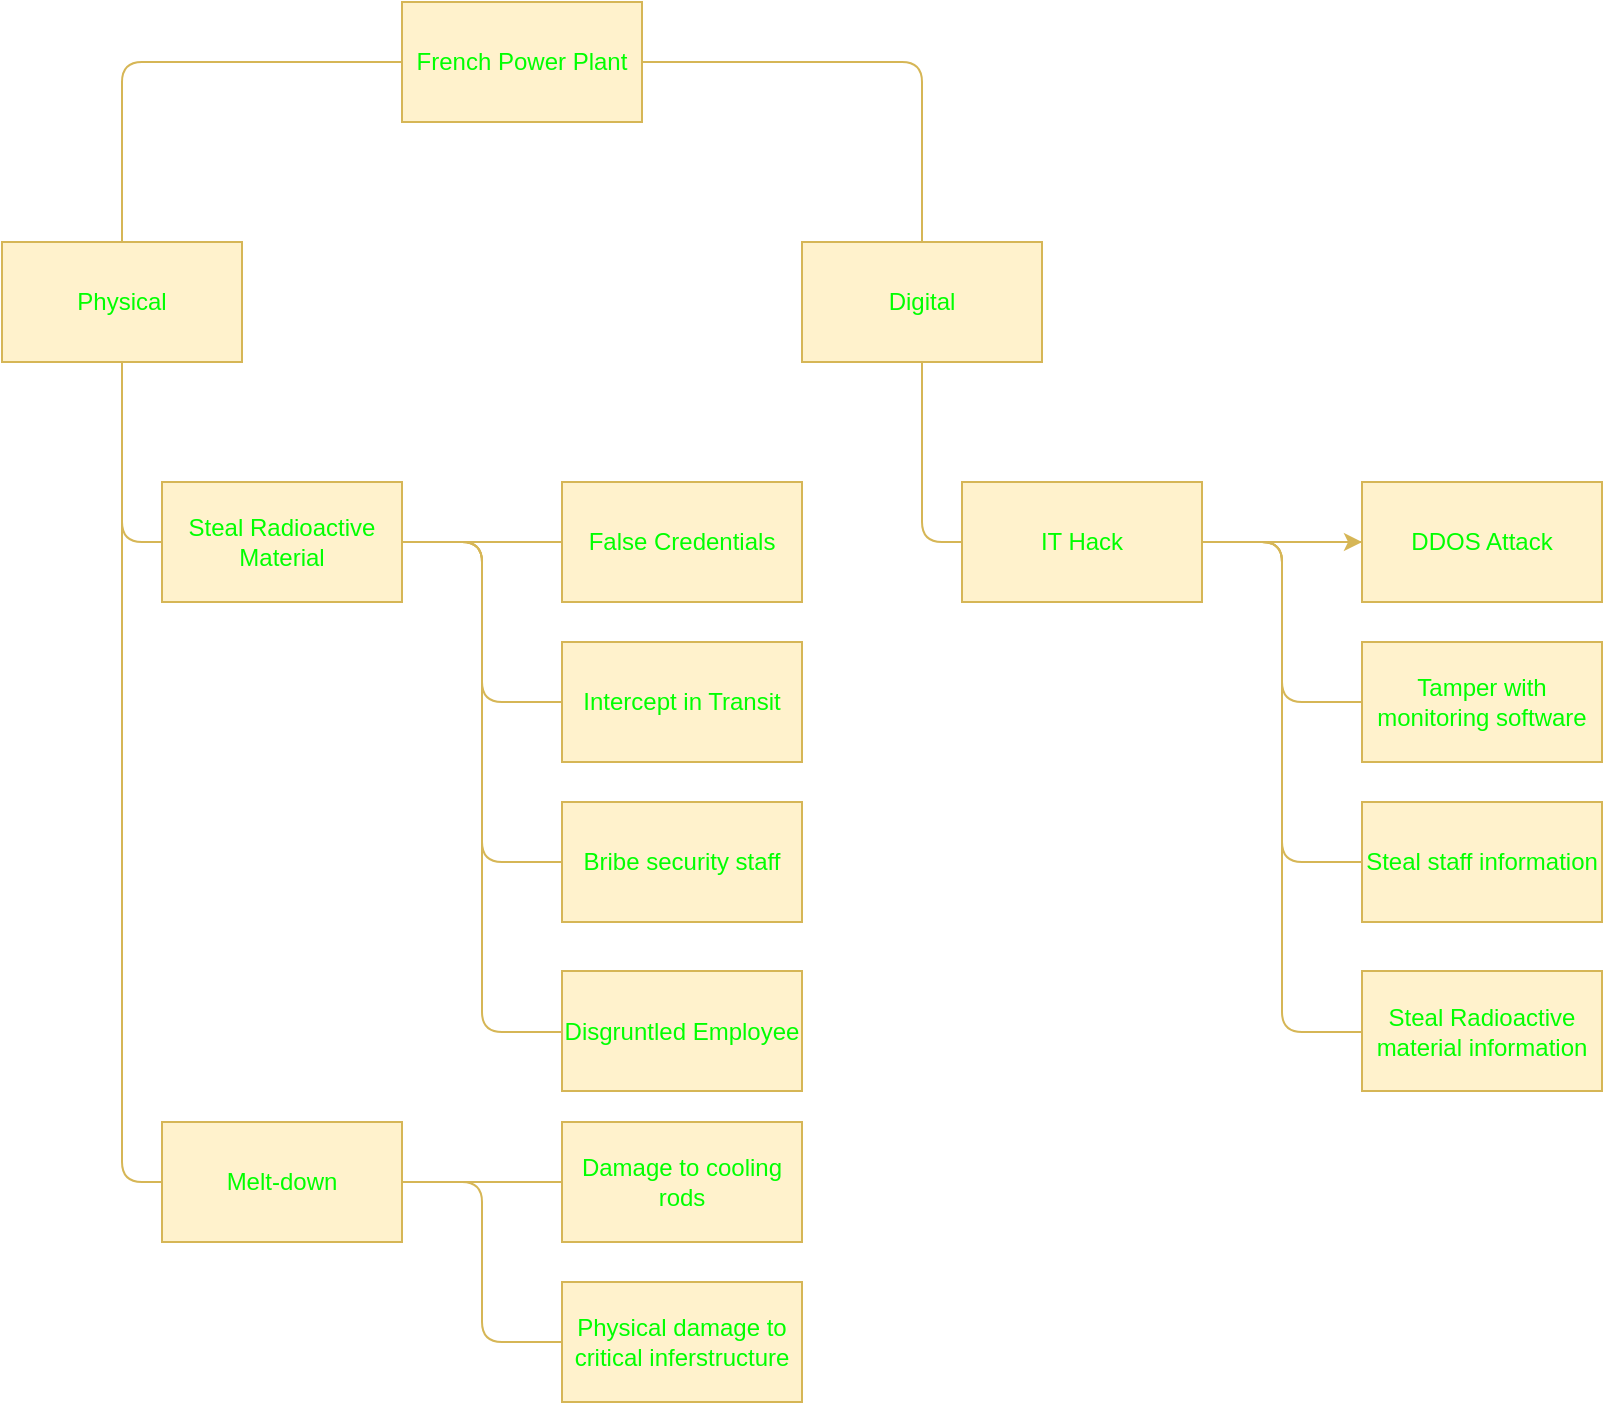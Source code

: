<mxfile version="24.7.10">
  <diagram name="Page-1" id="K3Sokg0LMrF3r1ldrdL8">
    <mxGraphModel dx="1434" dy="772" grid="1" gridSize="10" guides="1" tooltips="1" connect="1" arrows="1" fold="1" page="1" pageScale="1" pageWidth="827" pageHeight="1169" math="0" shadow="0">
      <root>
        <mxCell id="0" />
        <mxCell id="1" parent="0" />
        <mxCell id="11R6kJDu9oam1e1UtQUR-36" value="" style="edgeStyle=orthogonalEdgeStyle;rounded=1;orthogonalLoop=1;jettySize=auto;html=1;endArrow=none;endFill=0;curved=0;strokeColor=#d6b656;fontColor=#00FF00;fillColor=#fff2cc;" parent="1" source="11R6kJDu9oam1e1UtQUR-34" target="11R6kJDu9oam1e1UtQUR-35" edge="1">
          <mxGeometry relative="1" as="geometry" />
        </mxCell>
        <mxCell id="11R6kJDu9oam1e1UtQUR-38" value="" style="edgeStyle=orthogonalEdgeStyle;rounded=1;orthogonalLoop=1;jettySize=auto;html=1;endArrow=none;endFill=0;curved=0;strokeColor=#d6b656;fontColor=#00FF00;fillColor=#fff2cc;" parent="1" source="11R6kJDu9oam1e1UtQUR-34" target="11R6kJDu9oam1e1UtQUR-37" edge="1">
          <mxGeometry relative="1" as="geometry" />
        </mxCell>
        <mxCell id="11R6kJDu9oam1e1UtQUR-34" value="French Power Plant" style="rounded=0;whiteSpace=wrap;html=1;fillColor=#fff2cc;strokeColor=#d6b656;fontColor=#00FF00;" parent="1" vertex="1">
          <mxGeometry x="320" y="40" width="120" height="60" as="geometry" />
        </mxCell>
        <mxCell id="11R6kJDu9oam1e1UtQUR-42" value="" style="edgeStyle=orthogonalEdgeStyle;rounded=1;orthogonalLoop=1;jettySize=auto;html=1;exitX=0.5;exitY=1;exitDx=0;exitDy=0;entryX=0;entryY=0.5;entryDx=0;entryDy=0;endArrow=none;endFill=0;curved=0;strokeColor=#d6b656;fontColor=#00FF00;fillColor=#fff2cc;" parent="1" source="11R6kJDu9oam1e1UtQUR-35" target="11R6kJDu9oam1e1UtQUR-41" edge="1">
          <mxGeometry relative="1" as="geometry" />
        </mxCell>
        <mxCell id="11R6kJDu9oam1e1UtQUR-53" value="" style="edgeStyle=orthogonalEdgeStyle;rounded=1;orthogonalLoop=1;jettySize=auto;html=1;entryX=0;entryY=0.5;entryDx=0;entryDy=0;endArrow=none;endFill=0;curved=0;strokeColor=#d6b656;fontColor=#00FF00;fillColor=#fff2cc;" parent="1" source="11R6kJDu9oam1e1UtQUR-35" target="11R6kJDu9oam1e1UtQUR-52" edge="1">
          <mxGeometry relative="1" as="geometry" />
        </mxCell>
        <mxCell id="11R6kJDu9oam1e1UtQUR-35" value="Physical" style="rounded=0;whiteSpace=wrap;html=1;fillColor=#fff2cc;strokeColor=#d6b656;fontColor=#00FF00;" parent="1" vertex="1">
          <mxGeometry x="120" y="160" width="120" height="60" as="geometry" />
        </mxCell>
        <mxCell id="11R6kJDu9oam1e1UtQUR-61" value="" style="edgeStyle=orthogonalEdgeStyle;rounded=1;orthogonalLoop=1;jettySize=auto;html=1;entryX=0;entryY=0.5;entryDx=0;entryDy=0;endArrow=none;endFill=0;curved=0;strokeColor=#d6b656;fontColor=#00FF00;fillColor=#fff2cc;" parent="1" source="11R6kJDu9oam1e1UtQUR-37" target="11R6kJDu9oam1e1UtQUR-60" edge="1">
          <mxGeometry relative="1" as="geometry" />
        </mxCell>
        <mxCell id="11R6kJDu9oam1e1UtQUR-37" value="Digital" style="rounded=0;whiteSpace=wrap;html=1;fillColor=#fff2cc;strokeColor=#d6b656;fontColor=#00FF00;" parent="1" vertex="1">
          <mxGeometry x="520" y="160" width="120" height="60" as="geometry" />
        </mxCell>
        <mxCell id="11R6kJDu9oam1e1UtQUR-44" value="" style="edgeStyle=orthogonalEdgeStyle;rounded=1;orthogonalLoop=1;jettySize=auto;html=1;endArrow=none;endFill=0;curved=0;strokeColor=#d6b656;fontColor=#00FF00;fillColor=#fff2cc;" parent="1" source="11R6kJDu9oam1e1UtQUR-41" target="11R6kJDu9oam1e1UtQUR-43" edge="1">
          <mxGeometry relative="1" as="geometry" />
        </mxCell>
        <mxCell id="11R6kJDu9oam1e1UtQUR-46" value="" style="edgeStyle=orthogonalEdgeStyle;rounded=1;orthogonalLoop=1;jettySize=auto;html=1;endArrow=none;endFill=0;curved=0;strokeColor=#d6b656;fontColor=#00FF00;fillColor=#fff2cc;" parent="1" source="11R6kJDu9oam1e1UtQUR-41" target="11R6kJDu9oam1e1UtQUR-45" edge="1">
          <mxGeometry relative="1" as="geometry">
            <Array as="points">
              <mxPoint x="360" y="310" />
              <mxPoint x="360" y="390" />
            </Array>
          </mxGeometry>
        </mxCell>
        <mxCell id="11R6kJDu9oam1e1UtQUR-48" value="" style="edgeStyle=orthogonalEdgeStyle;rounded=1;orthogonalLoop=1;jettySize=auto;html=1;endArrow=none;endFill=0;curved=0;strokeColor=#d6b656;fontColor=#00FF00;fillColor=#fff2cc;" parent="1" source="11R6kJDu9oam1e1UtQUR-41" target="11R6kJDu9oam1e1UtQUR-47" edge="1">
          <mxGeometry relative="1" as="geometry">
            <Array as="points">
              <mxPoint x="360" y="310" />
              <mxPoint x="360" y="470" />
            </Array>
          </mxGeometry>
        </mxCell>
        <mxCell id="11R6kJDu9oam1e1UtQUR-50" value="" style="edgeStyle=orthogonalEdgeStyle;rounded=1;orthogonalLoop=1;jettySize=auto;html=1;endArrow=none;endFill=0;curved=0;strokeColor=#d6b656;fontColor=#00FF00;fillColor=#fff2cc;" parent="1" source="11R6kJDu9oam1e1UtQUR-41" target="11R6kJDu9oam1e1UtQUR-49" edge="1">
          <mxGeometry relative="1" as="geometry">
            <Array as="points">
              <mxPoint x="360" y="310" />
              <mxPoint x="360" y="555" />
            </Array>
          </mxGeometry>
        </mxCell>
        <mxCell id="11R6kJDu9oam1e1UtQUR-41" value="Steal Radioactive Material" style="rounded=0;whiteSpace=wrap;html=1;fillColor=#fff2cc;strokeColor=#d6b656;fontColor=#00FF00;" parent="1" vertex="1">
          <mxGeometry x="200" y="280" width="120" height="60" as="geometry" />
        </mxCell>
        <mxCell id="11R6kJDu9oam1e1UtQUR-43" value="False Credentials" style="rounded=0;whiteSpace=wrap;html=1;fillColor=#fff2cc;strokeColor=#d6b656;fontColor=#00FF00;" parent="1" vertex="1">
          <mxGeometry x="400" y="280" width="120" height="60" as="geometry" />
        </mxCell>
        <mxCell id="11R6kJDu9oam1e1UtQUR-45" value="Intercept in Transit" style="rounded=0;whiteSpace=wrap;html=1;fillColor=#fff2cc;strokeColor=#d6b656;fontColor=#00FF00;" parent="1" vertex="1">
          <mxGeometry x="400" y="360" width="120" height="60" as="geometry" />
        </mxCell>
        <mxCell id="11R6kJDu9oam1e1UtQUR-47" value="Bribe security staff" style="rounded=0;whiteSpace=wrap;html=1;fillColor=#fff2cc;strokeColor=#d6b656;fontColor=#00FF00;" parent="1" vertex="1">
          <mxGeometry x="400" y="440" width="120" height="60" as="geometry" />
        </mxCell>
        <mxCell id="11R6kJDu9oam1e1UtQUR-49" value="Disgruntled Employee" style="rounded=0;whiteSpace=wrap;html=1;fillColor=#fff2cc;strokeColor=#d6b656;fontColor=#00FF00;" parent="1" vertex="1">
          <mxGeometry x="400" y="524.5" width="120" height="60" as="geometry" />
        </mxCell>
        <mxCell id="11R6kJDu9oam1e1UtQUR-55" value="" style="edgeStyle=orthogonalEdgeStyle;rounded=1;orthogonalLoop=1;jettySize=auto;html=1;endArrow=none;endFill=0;curved=0;strokeColor=#d6b656;fontColor=#00FF00;fillColor=#fff2cc;" parent="1" source="11R6kJDu9oam1e1UtQUR-52" target="11R6kJDu9oam1e1UtQUR-54" edge="1">
          <mxGeometry relative="1" as="geometry" />
        </mxCell>
        <mxCell id="11R6kJDu9oam1e1UtQUR-57" value="" style="edgeStyle=orthogonalEdgeStyle;rounded=1;orthogonalLoop=1;jettySize=auto;html=1;endArrow=none;endFill=0;curved=0;strokeColor=#d6b656;fontColor=#00FF00;fillColor=#fff2cc;" parent="1" source="11R6kJDu9oam1e1UtQUR-52" target="11R6kJDu9oam1e1UtQUR-56" edge="1">
          <mxGeometry relative="1" as="geometry">
            <Array as="points">
              <mxPoint x="360" y="630" />
              <mxPoint x="360" y="710" />
            </Array>
          </mxGeometry>
        </mxCell>
        <mxCell id="11R6kJDu9oam1e1UtQUR-52" value="Melt-down" style="rounded=0;whiteSpace=wrap;html=1;fillColor=#fff2cc;strokeColor=#d6b656;fontColor=#00FF00;" parent="1" vertex="1">
          <mxGeometry x="200" y="600" width="120" height="60" as="geometry" />
        </mxCell>
        <mxCell id="11R6kJDu9oam1e1UtQUR-54" value="Damage to cooling rods" style="rounded=0;whiteSpace=wrap;html=1;fillColor=#fff2cc;strokeColor=#d6b656;fontColor=#00FF00;" parent="1" vertex="1">
          <mxGeometry x="400" y="600" width="120" height="60" as="geometry" />
        </mxCell>
        <mxCell id="11R6kJDu9oam1e1UtQUR-56" value="Physical damage to critical inferstructure" style="rounded=0;whiteSpace=wrap;html=1;fillColor=#fff2cc;strokeColor=#d6b656;fontColor=#00FF00;" parent="1" vertex="1">
          <mxGeometry x="400" y="680" width="120" height="60" as="geometry" />
        </mxCell>
        <mxCell id="11R6kJDu9oam1e1UtQUR-63" value="" style="edgeStyle=orthogonalEdgeStyle;rounded=0;orthogonalLoop=1;jettySize=auto;html=1;fontColor=#00FF00;fillColor=#fff2cc;strokeColor=#d6b656;" parent="1" source="11R6kJDu9oam1e1UtQUR-60" target="11R6kJDu9oam1e1UtQUR-62" edge="1">
          <mxGeometry relative="1" as="geometry" />
        </mxCell>
        <mxCell id="11R6kJDu9oam1e1UtQUR-64" value="" style="edgeStyle=orthogonalEdgeStyle;rounded=1;orthogonalLoop=1;jettySize=auto;html=1;endArrow=none;endFill=0;curved=0;strokeColor=#d6b656;fontColor=#00FF00;fillColor=#fff2cc;" parent="1" source="11R6kJDu9oam1e1UtQUR-60" target="11R6kJDu9oam1e1UtQUR-62" edge="1">
          <mxGeometry relative="1" as="geometry" />
        </mxCell>
        <mxCell id="11R6kJDu9oam1e1UtQUR-66" value="" style="edgeStyle=orthogonalEdgeStyle;rounded=1;orthogonalLoop=1;jettySize=auto;html=1;endArrow=none;endFill=0;curved=0;strokeColor=#d6b656;fontColor=#00FF00;fillColor=#fff2cc;" parent="1" source="11R6kJDu9oam1e1UtQUR-60" target="11R6kJDu9oam1e1UtQUR-65" edge="1">
          <mxGeometry relative="1" as="geometry">
            <Array as="points">
              <mxPoint x="760" y="310" />
              <mxPoint x="760" y="390" />
            </Array>
          </mxGeometry>
        </mxCell>
        <mxCell id="11R6kJDu9oam1e1UtQUR-69" value="" style="edgeStyle=orthogonalEdgeStyle;rounded=1;orthogonalLoop=1;jettySize=auto;html=1;endArrow=none;endFill=0;curved=0;strokeColor=#d6b656;fontColor=#00FF00;fillColor=#fff2cc;" parent="1" source="11R6kJDu9oam1e1UtQUR-60" target="11R6kJDu9oam1e1UtQUR-68" edge="1">
          <mxGeometry relative="1" as="geometry">
            <Array as="points">
              <mxPoint x="760" y="310" />
              <mxPoint x="760" y="470" />
            </Array>
          </mxGeometry>
        </mxCell>
        <mxCell id="11R6kJDu9oam1e1UtQUR-71" value="" style="edgeStyle=orthogonalEdgeStyle;rounded=1;orthogonalLoop=1;jettySize=auto;html=1;endArrow=none;endFill=0;curved=0;strokeColor=#d6b656;fontColor=#00FF00;fillColor=#fff2cc;" parent="1" source="11R6kJDu9oam1e1UtQUR-60" target="11R6kJDu9oam1e1UtQUR-70" edge="1">
          <mxGeometry relative="1" as="geometry">
            <Array as="points">
              <mxPoint x="760" y="310" />
              <mxPoint x="760" y="555" />
            </Array>
          </mxGeometry>
        </mxCell>
        <mxCell id="11R6kJDu9oam1e1UtQUR-60" value="IT Hack" style="rounded=0;whiteSpace=wrap;html=1;fillColor=#fff2cc;strokeColor=#d6b656;fontColor=#00FF00;" parent="1" vertex="1">
          <mxGeometry x="600" y="280" width="120" height="60" as="geometry" />
        </mxCell>
        <mxCell id="11R6kJDu9oam1e1UtQUR-62" value="DDOS Attack" style="rounded=0;whiteSpace=wrap;html=1;fillColor=#fff2cc;strokeColor=#d6b656;fontColor=#00FF00;" parent="1" vertex="1">
          <mxGeometry x="800" y="280" width="120" height="60" as="geometry" />
        </mxCell>
        <mxCell id="11R6kJDu9oam1e1UtQUR-65" value="Tamper with monitoring software" style="rounded=0;whiteSpace=wrap;html=1;fillColor=#fff2cc;strokeColor=#d6b656;fontColor=#00FF00;" parent="1" vertex="1">
          <mxGeometry x="800" y="360" width="120" height="60" as="geometry" />
        </mxCell>
        <mxCell id="11R6kJDu9oam1e1UtQUR-68" value="Steal staff information" style="rounded=0;whiteSpace=wrap;html=1;fillColor=#fff2cc;strokeColor=#d6b656;fontColor=#00FF00;" parent="1" vertex="1">
          <mxGeometry x="800" y="440" width="120" height="60" as="geometry" />
        </mxCell>
        <mxCell id="11R6kJDu9oam1e1UtQUR-70" value="Steal Radioactive material information" style="rounded=0;whiteSpace=wrap;html=1;fillColor=#fff2cc;strokeColor=#d6b656;fontColor=#00FF00;" parent="1" vertex="1">
          <mxGeometry x="800" y="524.5" width="120" height="60" as="geometry" />
        </mxCell>
      </root>
    </mxGraphModel>
  </diagram>
</mxfile>

